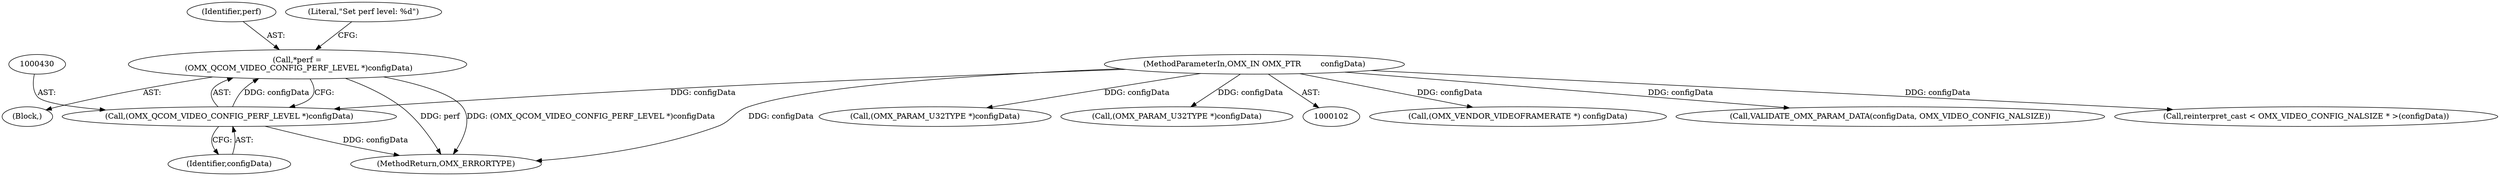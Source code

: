 digraph "0_Android_f22c2a0f0f9e030c240468d9d18b9297f001bcf0@pointer" {
"1000427" [label="(Call,*perf =\n (OMX_QCOM_VIDEO_CONFIG_PERF_LEVEL *)configData)"];
"1000429" [label="(Call,(OMX_QCOM_VIDEO_CONFIG_PERF_LEVEL *)configData)"];
"1000105" [label="(MethodParameterIn,OMX_IN OMX_PTR        configData)"];
"1000216" [label="(Call,(OMX_VENDOR_VIDEOFRAMERATE *) configData)"];
"1000429" [label="(Call,(OMX_QCOM_VIDEO_CONFIG_PERF_LEVEL *)configData)"];
"1000137" [label="(Call,VALIDATE_OMX_PARAM_DATA(configData, OMX_VIDEO_CONFIG_NALSIZE))"];
"1000142" [label="(Call,reinterpret_cast < OMX_VIDEO_CONFIG_NALSIZE * >(configData))"];
"1000425" [label="(Block,)"];
"1000431" [label="(Identifier,configData)"];
"1000501" [label="(Call,(OMX_PARAM_U32TYPE *)configData)"];
"1000105" [label="(MethodParameterIn,OMX_IN OMX_PTR        configData)"];
"1000428" [label="(Identifier,perf)"];
"1000621" [label="(MethodReturn,OMX_ERRORTYPE)"];
"1000427" [label="(Call,*perf =\n (OMX_QCOM_VIDEO_CONFIG_PERF_LEVEL *)configData)"];
"1000434" [label="(Literal,\"Set perf level: %d\")"];
"1000561" [label="(Call,(OMX_PARAM_U32TYPE *)configData)"];
"1000427" -> "1000425"  [label="AST: "];
"1000427" -> "1000429"  [label="CFG: "];
"1000428" -> "1000427"  [label="AST: "];
"1000429" -> "1000427"  [label="AST: "];
"1000434" -> "1000427"  [label="CFG: "];
"1000427" -> "1000621"  [label="DDG: perf"];
"1000427" -> "1000621"  [label="DDG: (OMX_QCOM_VIDEO_CONFIG_PERF_LEVEL *)configData"];
"1000429" -> "1000427"  [label="DDG: configData"];
"1000429" -> "1000431"  [label="CFG: "];
"1000430" -> "1000429"  [label="AST: "];
"1000431" -> "1000429"  [label="AST: "];
"1000429" -> "1000621"  [label="DDG: configData"];
"1000105" -> "1000429"  [label="DDG: configData"];
"1000105" -> "1000102"  [label="AST: "];
"1000105" -> "1000621"  [label="DDG: configData"];
"1000105" -> "1000137"  [label="DDG: configData"];
"1000105" -> "1000142"  [label="DDG: configData"];
"1000105" -> "1000216"  [label="DDG: configData"];
"1000105" -> "1000501"  [label="DDG: configData"];
"1000105" -> "1000561"  [label="DDG: configData"];
}
